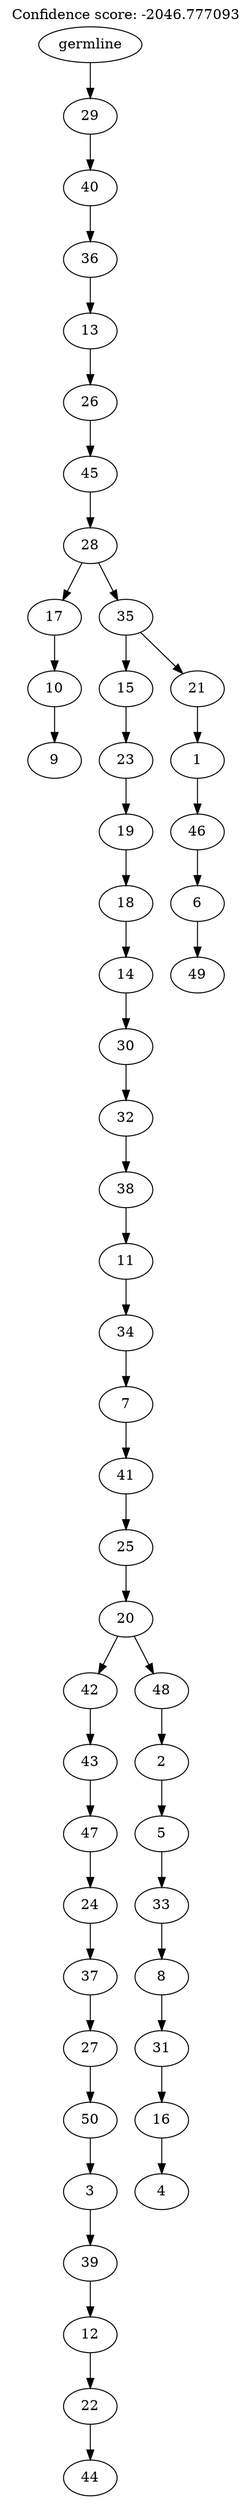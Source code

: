 digraph g {
	"49" -> "50";
	"50" [label="9"];
	"48" -> "49";
	"49" [label="10"];
	"46" -> "47";
	"47" [label="44"];
	"45" -> "46";
	"46" [label="22"];
	"44" -> "45";
	"45" [label="12"];
	"43" -> "44";
	"44" [label="39"];
	"42" -> "43";
	"43" [label="3"];
	"41" -> "42";
	"42" [label="50"];
	"40" -> "41";
	"41" [label="27"];
	"39" -> "40";
	"40" [label="37"];
	"38" -> "39";
	"39" [label="24"];
	"37" -> "38";
	"38" [label="47"];
	"36" -> "37";
	"37" [label="43"];
	"34" -> "35";
	"35" [label="4"];
	"33" -> "34";
	"34" [label="16"];
	"32" -> "33";
	"33" [label="31"];
	"31" -> "32";
	"32" [label="8"];
	"30" -> "31";
	"31" [label="33"];
	"29" -> "30";
	"30" [label="5"];
	"28" -> "29";
	"29" [label="2"];
	"27" -> "28";
	"28" [label="48"];
	"27" -> "36";
	"36" [label="42"];
	"26" -> "27";
	"27" [label="20"];
	"25" -> "26";
	"26" [label="25"];
	"24" -> "25";
	"25" [label="41"];
	"23" -> "24";
	"24" [label="7"];
	"22" -> "23";
	"23" [label="34"];
	"21" -> "22";
	"22" [label="11"];
	"20" -> "21";
	"21" [label="38"];
	"19" -> "20";
	"20" [label="32"];
	"18" -> "19";
	"19" [label="30"];
	"17" -> "18";
	"18" [label="14"];
	"16" -> "17";
	"17" [label="18"];
	"15" -> "16";
	"16" [label="19"];
	"14" -> "15";
	"15" [label="23"];
	"12" -> "13";
	"13" [label="49"];
	"11" -> "12";
	"12" [label="6"];
	"10" -> "11";
	"11" [label="46"];
	"9" -> "10";
	"10" [label="1"];
	"8" -> "9";
	"9" [label="21"];
	"8" -> "14";
	"14" [label="15"];
	"7" -> "8";
	"8" [label="35"];
	"7" -> "48";
	"48" [label="17"];
	"6" -> "7";
	"7" [label="28"];
	"5" -> "6";
	"6" [label="45"];
	"4" -> "5";
	"5" [label="26"];
	"3" -> "4";
	"4" [label="13"];
	"2" -> "3";
	"3" [label="36"];
	"1" -> "2";
	"2" [label="40"];
	"0" -> "1";
	"1" [label="29"];
	"0" [label="germline"];
	labelloc="t";
	label="Confidence score: -2046.777093";
}
